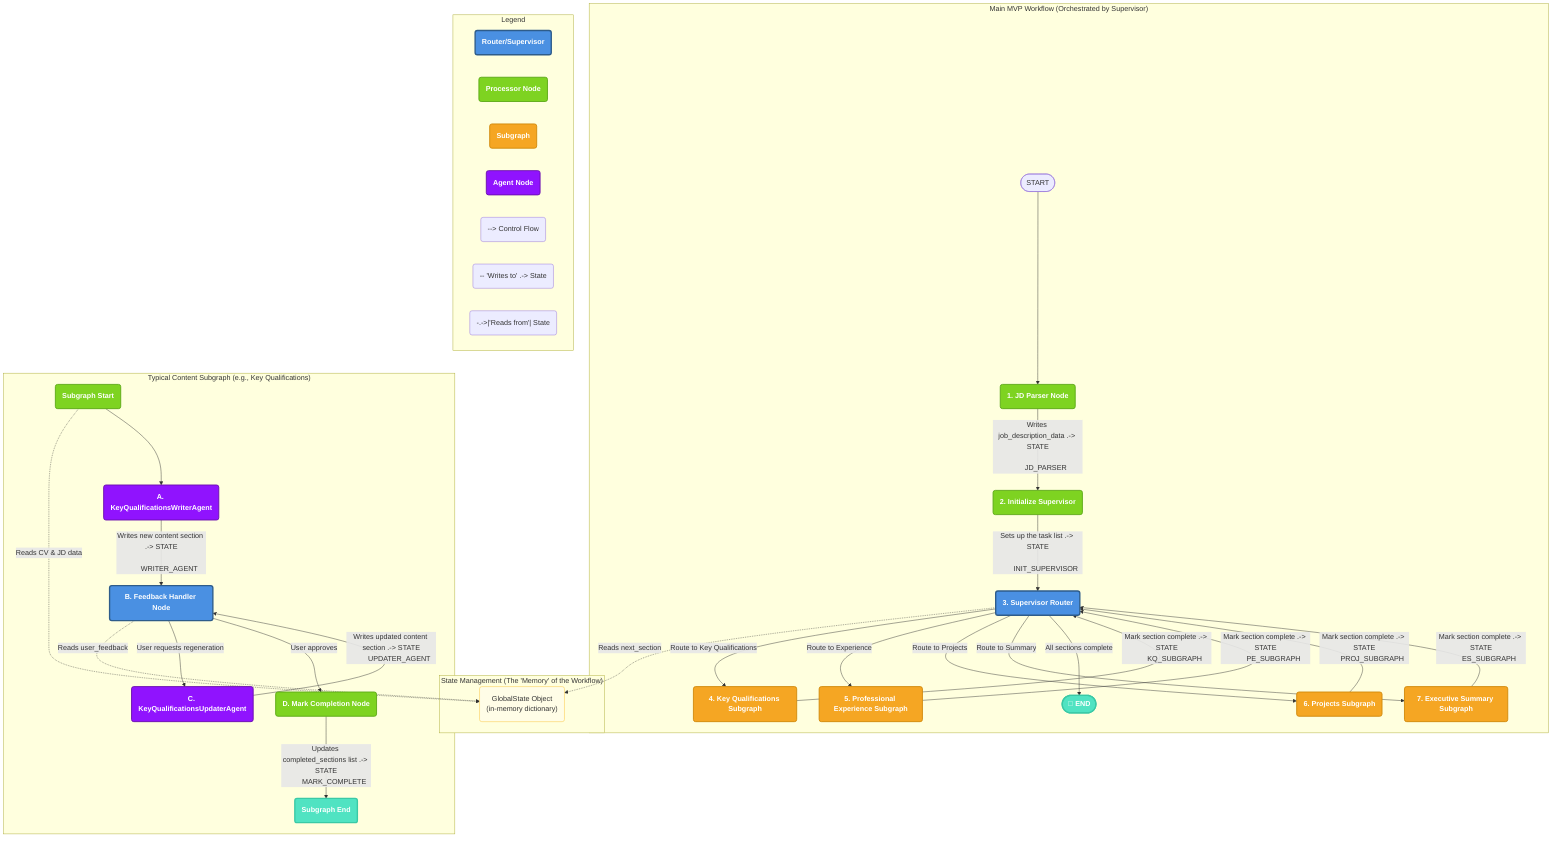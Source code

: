 graph TD
    subgraph "State Management (The 'Memory' of the Workflow)"
        direction LR
        STATE("GlobalState Object<br/>(in-memory dictionary)")
        style STATE fill:#FFFDE7,stroke:#FBC02D
    end

    subgraph "Main MVP Workflow (Orchestrated by Supervisor)"
        direction TB
        START([START]) --> JD_PARSER("1. JD Parser Node"):::processor
        JD_PARSER -- "Writes job_description_data" .-> STATE

        JD_PARSER --> INIT_SUPERVISOR("2. Initialize Supervisor"):::processor
        INIT_SUPERVISOR -- "Sets up the task list" .-> STATE

        INIT_SUPERVISOR --> SUPERVISOR("3. Supervisor Router"):::router
        SUPERVISOR -.->|Reads next_section| STATE

        SUPERVISOR -- "Route to Key Qualifications" --> KQ_SUBGRAPH("4. Key Qualifications Subgraph"):::subgraphNode
        KQ_SUBGRAPH -- "Mark section complete" .-> STATE
        KQ_SUBGRAPH --> SUPERVISOR

        SUPERVISOR -- "Route to Experience" --> PE_SUBGRAPH("5. Professional Experience Subgraph"):::subgraphNode
        PE_SUBGRAPH -- "Mark section complete" .-> STATE
        PE_SUBGRAPH --> SUPERVISOR

        SUPERVISOR -- "Route to Projects" --> PROJ_SUBGRAPH("6. Projects Subgraph"):::subgraphNode
        PROJ_SUBGRAPH -- "Mark section complete" .-> STATE
        PROJ_SUBGRAPH --> SUPERVISOR

        SUPERVISOR -- "Route to Summary" --> ES_SUBGRAPH("7. Executive Summary Subgraph"):::subgraphNode
        ES_SUBGRAPH -- "Mark section complete" .-> STATE
        ES_SUBGRAPH --> SUPERVISOR

        SUPERVISOR -- "All sections complete" --> END_NODE([🎉 END]):::success
    end

    subgraph "Typical Content Subgraph (e.g., Key Qualifications)"
        direction TB
        SUBGRAPH_START("Subgraph Start"):::processor
        SUBGRAPH_START -.->|Reads CV & JD data| STATE

        SUBGRAPH_START --> WRITER_AGENT("A. KeyQualificationsWriterAgent"):::agent
        WRITER_AGENT -- "Writes new content section" .-> STATE

        WRITER_AGENT --> FEEDBACK_HANDLER("B. Feedback Handler Node"):::router
        FEEDBACK_HANDLER -.->|Reads user_feedback| STATE

        FEEDBACK_HANDLER -- "User requests regeneration" --> UPDATER_AGENT("C. KeyQualificationsUpdaterAgent"):::agent
        UPDATER_AGENT -- "Writes updated content section" .-> STATE
        UPDATER_AGENT --> FEEDBACK_HANDLER

        FEEDBACK_HANDLER -- "User approves" --> MARK_COMPLETE("D. Mark Completion Node"):::processor
        MARK_COMPLETE -- "Updates completed_sections list" .-> STATE
        MARK_COMPLETE --> SUBGRAPH_END("Subgraph End"):::success
    end

    subgraph "Legend"
        direction LR
        LEGEND_ROUTER("Router/Supervisor"):::router
        LEGEND_PROCESSOR("Processor Node"):::processor
        LEGEND_SUBGRAPH("Subgraph"):::subgraphNode
        LEGEND_AGENT("Agent Node"):::agent
        LEGEND_FLOW("--> Control Flow")
        LEGEND_DATA_WRITE("-- 'Writes to' .-> State")
        LEGEND_DATA_READ("-.->|'Reads from'| State")
    end

    classDef router fill:#4A90E2,stroke:#2E5C8A,stroke-width:3px,color:#ffffff,font-weight:bold
    classDef processor fill:#7ED321,stroke:#5BA816,stroke-width:2px,color:#ffffff,font-weight:bold
    classDef subgraphNode fill:#F5A623,stroke:#D1890B,stroke-width:2px,color:#ffffff,font-weight:bold
    classDef agent fill:#9013FE,stroke:#6A0DAD,stroke-width:2px,color:#ffffff,font-weight:bold
    classDef success fill:#50E3C2,stroke:#3AC9A6,stroke-width:3px,color:#ffffff,font-weight:bold